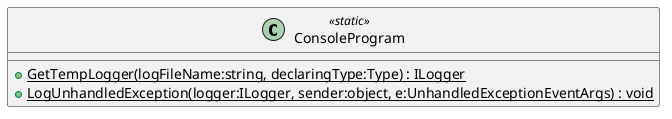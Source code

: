 @startuml
class ConsoleProgram <<static>> {
    + {static} GetTempLogger(logFileName:string, declaringType:Type) : ILogger
    + {static} LogUnhandledException(logger:ILogger, sender:object, e:UnhandledExceptionEventArgs) : void
}
@enduml
